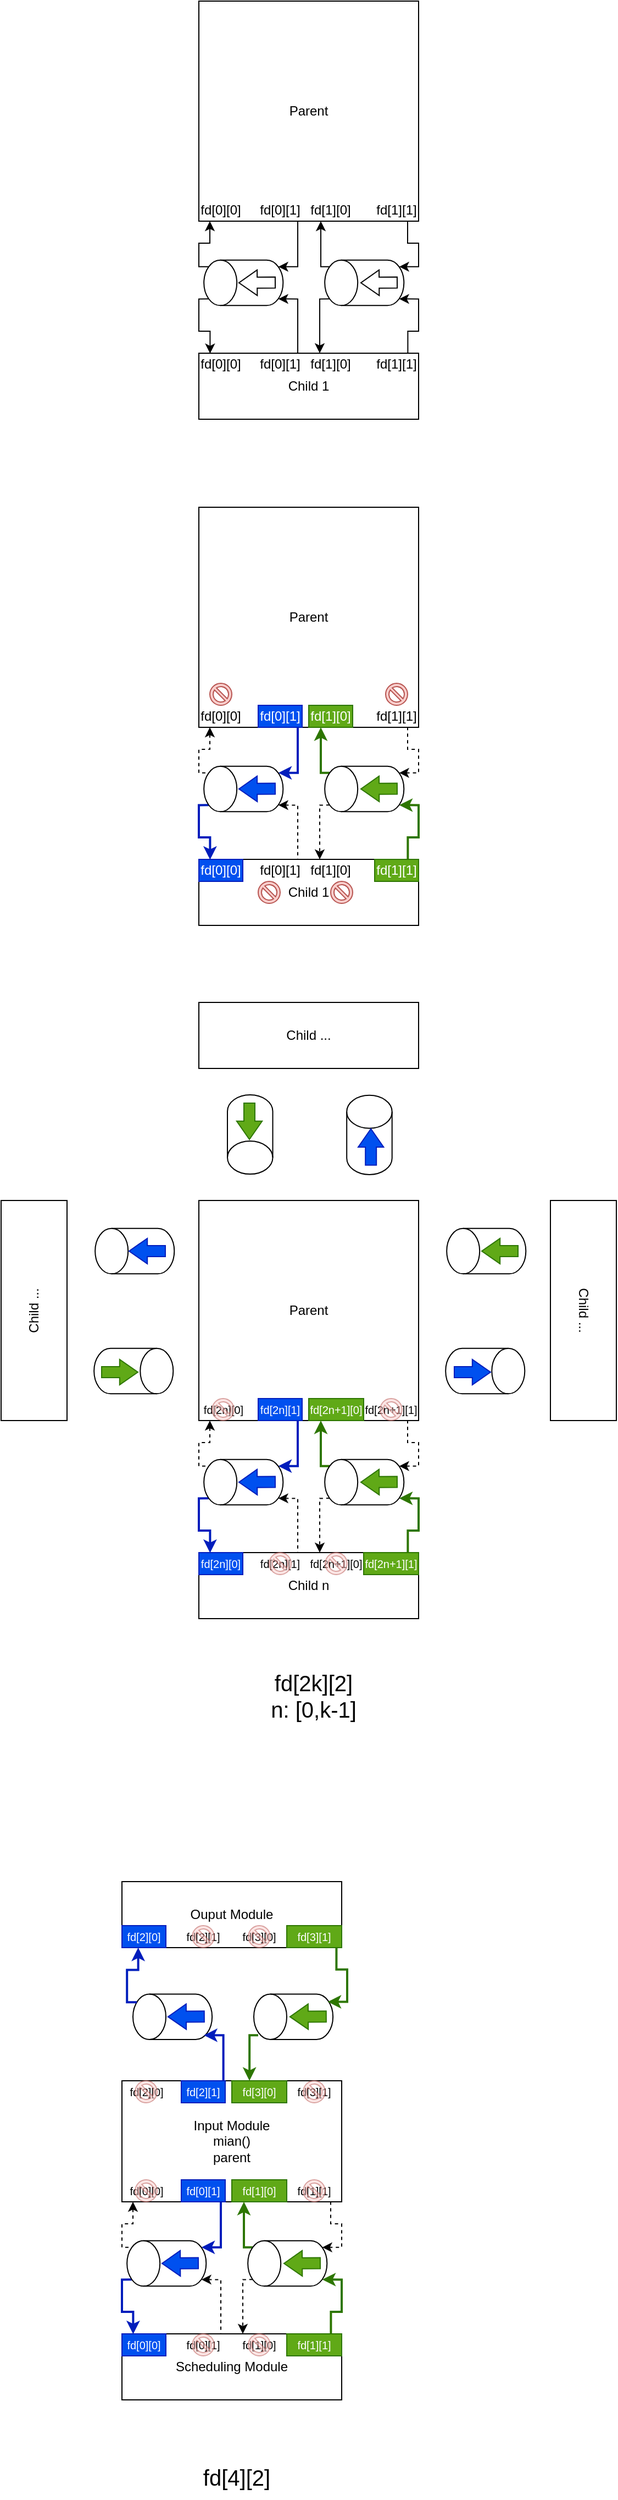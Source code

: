 <mxfile>
    <diagram id="_PDcA7vDa4OgmIwlEcHP" name="Page-1">
        <mxGraphModel dx="245" dy="1752" grid="1" gridSize="10" guides="1" tooltips="1" connect="1" arrows="1" fold="1" page="1" pageScale="1" pageWidth="827" pageHeight="1169" math="0" shadow="0">
            <root>
                <mxCell id="0"/>
                <mxCell id="1" parent="0"/>
                <mxCell id="5" style="edgeStyle=orthogonalEdgeStyle;html=1;entryX=0.855;entryY=0;entryDx=0;entryDy=4.35;entryPerimeter=0;rounded=0;startArrow=classic;startFill=1;endArrow=none;endFill=0;dashed=1;" parent="1" source="2" target="4" edge="1">
                    <mxGeometry relative="1" as="geometry">
                        <Array as="points">
                            <mxPoint x="370" y="590"/>
                            <mxPoint x="360" y="590"/>
                            <mxPoint x="360" y="611"/>
                        </Array>
                    </mxGeometry>
                </mxCell>
                <mxCell id="11" style="edgeStyle=orthogonalEdgeStyle;rounded=0;html=1;exitX=0.95;exitY=0.998;exitDx=0;exitDy=0;entryX=0.855;entryY=1;entryDx=0;entryDy=-4.35;entryPerimeter=0;startArrow=none;startFill=0;endArrow=classic;endFill=1;exitPerimeter=0;dashed=1;" parent="1" source="2" target="9" edge="1">
                    <mxGeometry relative="1" as="geometry">
                        <Array as="points">
                            <mxPoint x="550" y="590"/>
                            <mxPoint x="560" y="590"/>
                            <mxPoint x="560" y="611"/>
                        </Array>
                    </mxGeometry>
                </mxCell>
                <mxCell id="2" value="Parent" style="whiteSpace=wrap;html=1;aspect=fixed;" parent="1" vertex="1">
                    <mxGeometry x="360" y="370" width="200" height="200" as="geometry"/>
                </mxCell>
                <mxCell id="13" style="edgeStyle=orthogonalEdgeStyle;rounded=0;html=1;exitX=0.951;exitY=-0.002;exitDx=0;exitDy=0;entryX=0.145;entryY=1;entryDx=0;entryDy=-4.35;entryPerimeter=0;startArrow=none;startFill=0;endArrow=classic;endFill=1;exitPerimeter=0;fillColor=#60a917;strokeColor=#2D7600;strokeWidth=2;" parent="1" source="3" target="9" edge="1">
                    <mxGeometry relative="1" as="geometry">
                        <Array as="points">
                            <mxPoint x="550" y="670"/>
                            <mxPoint x="560" y="670"/>
                            <mxPoint x="560" y="641"/>
                        </Array>
                    </mxGeometry>
                </mxCell>
                <mxCell id="3" value="Child 1" style="rounded=0;whiteSpace=wrap;html=1;" parent="1" vertex="1">
                    <mxGeometry x="360" y="690" width="200" height="60" as="geometry"/>
                </mxCell>
                <mxCell id="6" style="edgeStyle=orthogonalEdgeStyle;rounded=0;html=1;exitX=0.855;exitY=1;exitDx=0;exitDy=-4.35;exitPerimeter=0;startArrow=classic;startFill=1;endArrow=none;endFill=0;fillColor=#0050ef;strokeColor=#001DBC;strokeWidth=2;" parent="1" source="4" target="2" edge="1">
                    <mxGeometry relative="1" as="geometry">
                        <mxPoint x="450" y="571" as="targetPoint"/>
                        <Array as="points">
                            <mxPoint x="450" y="611"/>
                        </Array>
                    </mxGeometry>
                </mxCell>
                <mxCell id="7" style="edgeStyle=orthogonalEdgeStyle;rounded=0;html=1;exitX=0.145;exitY=0;exitDx=0;exitDy=4.35;exitPerimeter=0;entryX=0.051;entryY=0.005;entryDx=0;entryDy=0;entryPerimeter=0;startArrow=none;startFill=0;endArrow=classic;endFill=1;fillColor=#0050ef;strokeColor=#001DBC;strokeWidth=2;" parent="1" source="4" target="3" edge="1">
                    <mxGeometry relative="1" as="geometry">
                        <Array as="points">
                            <mxPoint x="360" y="641"/>
                            <mxPoint x="360" y="670"/>
                            <mxPoint x="370" y="670"/>
                        </Array>
                    </mxGeometry>
                </mxCell>
                <mxCell id="8" style="edgeStyle=orthogonalEdgeStyle;rounded=0;html=1;exitX=0.145;exitY=1;exitDx=0;exitDy=-4.35;exitPerimeter=0;startArrow=classic;startFill=1;endArrow=none;endFill=0;dashed=1;" parent="1" source="4" target="3" edge="1">
                    <mxGeometry relative="1" as="geometry">
                        <mxPoint x="450" y="691" as="targetPoint"/>
                        <Array as="points">
                            <mxPoint x="450" y="641"/>
                        </Array>
                    </mxGeometry>
                </mxCell>
                <mxCell id="10" style="edgeStyle=orthogonalEdgeStyle;rounded=0;html=1;exitX=0.855;exitY=0;exitDx=0;exitDy=4.35;exitPerimeter=0;startArrow=none;startFill=0;endArrow=classic;endFill=1;fillColor=#60a917;strokeColor=#2D7600;strokeWidth=2;" parent="1" source="9" target="2" edge="1">
                    <mxGeometry relative="1" as="geometry">
                        <Array as="points">
                            <mxPoint x="471" y="611"/>
                        </Array>
                    </mxGeometry>
                </mxCell>
                <mxCell id="12" style="edgeStyle=orthogonalEdgeStyle;rounded=0;html=1;exitX=0.145;exitY=0;exitDx=0;exitDy=4.35;exitPerimeter=0;entryX=0.55;entryY=0;entryDx=0;entryDy=0;entryPerimeter=0;startArrow=none;startFill=0;endArrow=classic;endFill=1;dashed=1;" parent="1" source="9" target="3" edge="1">
                    <mxGeometry relative="1" as="geometry">
                        <Array as="points">
                            <mxPoint x="470" y="641"/>
                        </Array>
                    </mxGeometry>
                </mxCell>
                <mxCell id="17" value="" style="group" parent="1" vertex="1" connectable="0">
                    <mxGeometry x="474.595" y="605.405" width="72.06" height="41.25" as="geometry"/>
                </mxCell>
                <mxCell id="9" value="" style="shape=cylinder3;whiteSpace=wrap;html=1;boundedLbl=1;backgroundOutline=1;size=15;rotation=-90;" parent="17" vertex="1">
                    <mxGeometry x="15.405" y="-15.405" width="41.25" height="72.06" as="geometry"/>
                </mxCell>
                <mxCell id="16" value="" style="shape=flexArrow;endArrow=classic;html=1;rounded=0;endWidth=12.174;endSize=5.2;fillColor=#60a917;strokeColor=#2D7600;" parent="17" edge="1">
                    <mxGeometry width="50" height="50" relative="1" as="geometry">
                        <mxPoint x="66.405" y="20.405" as="sourcePoint"/>
                        <mxPoint x="32.405" y="20.595" as="targetPoint"/>
                    </mxGeometry>
                </mxCell>
                <mxCell id="18" value="" style="group" parent="1" vertex="1" connectable="0">
                    <mxGeometry x="364.595" y="605.405" width="72.06" height="41.25" as="geometry"/>
                </mxCell>
                <mxCell id="4" value="" style="shape=cylinder3;whiteSpace=wrap;html=1;boundedLbl=1;backgroundOutline=1;size=15;rotation=-90;" parent="18" vertex="1">
                    <mxGeometry x="15.405" y="-15.405" width="41.25" height="72.06" as="geometry"/>
                </mxCell>
                <mxCell id="14" value="" style="shape=flexArrow;endArrow=classic;html=1;rounded=0;endWidth=12.174;endSize=5.2;fillColor=#0050ef;strokeColor=#001DBC;" parent="18" edge="1">
                    <mxGeometry width="50" height="50" relative="1" as="geometry">
                        <mxPoint x="65.405" y="20.405" as="sourcePoint"/>
                        <mxPoint x="31.405" y="20.595" as="targetPoint"/>
                    </mxGeometry>
                </mxCell>
                <mxCell id="19" style="edgeStyle=orthogonalEdgeStyle;html=1;entryX=0.855;entryY=0;entryDx=0;entryDy=4.35;entryPerimeter=0;rounded=0;startArrow=classic;startFill=1;endArrow=none;endFill=0;strokeWidth=1;" parent="1" source="21" target="33" edge="1">
                    <mxGeometry relative="1" as="geometry">
                        <Array as="points">
                            <mxPoint x="370" y="130"/>
                            <mxPoint x="360" y="130"/>
                            <mxPoint x="360" y="151"/>
                        </Array>
                    </mxGeometry>
                </mxCell>
                <mxCell id="20" style="edgeStyle=orthogonalEdgeStyle;rounded=0;html=1;exitX=0.95;exitY=0.998;exitDx=0;exitDy=0;entryX=0.855;entryY=1;entryDx=0;entryDy=-4.35;entryPerimeter=0;startArrow=none;startFill=0;endArrow=classic;endFill=1;exitPerimeter=0;strokeWidth=1;" parent="1" source="21" target="30" edge="1">
                    <mxGeometry relative="1" as="geometry">
                        <Array as="points">
                            <mxPoint x="550" y="130"/>
                            <mxPoint x="560" y="130"/>
                            <mxPoint x="560" y="151"/>
                        </Array>
                    </mxGeometry>
                </mxCell>
                <mxCell id="21" value="Parent" style="whiteSpace=wrap;html=1;aspect=fixed;" parent="1" vertex="1">
                    <mxGeometry x="360" y="-90" width="200" height="200" as="geometry"/>
                </mxCell>
                <mxCell id="22" style="edgeStyle=orthogonalEdgeStyle;rounded=0;html=1;exitX=0.951;exitY=-0.002;exitDx=0;exitDy=0;entryX=0.145;entryY=1;entryDx=0;entryDy=-4.35;entryPerimeter=0;startArrow=none;startFill=0;endArrow=classic;endFill=1;exitPerimeter=0;strokeWidth=1;" parent="1" source="23" target="30" edge="1">
                    <mxGeometry relative="1" as="geometry">
                        <Array as="points">
                            <mxPoint x="550" y="210"/>
                            <mxPoint x="560" y="210"/>
                            <mxPoint x="560" y="181"/>
                        </Array>
                    </mxGeometry>
                </mxCell>
                <mxCell id="23" value="Child 1" style="rounded=0;whiteSpace=wrap;html=1;" parent="1" vertex="1">
                    <mxGeometry x="360" y="230" width="200" height="60" as="geometry"/>
                </mxCell>
                <mxCell id="24" style="edgeStyle=orthogonalEdgeStyle;rounded=0;html=1;exitX=0.855;exitY=1;exitDx=0;exitDy=-4.35;exitPerimeter=0;startArrow=classic;startFill=1;endArrow=none;endFill=0;strokeWidth=1;" parent="1" source="33" target="21" edge="1">
                    <mxGeometry relative="1" as="geometry">
                        <mxPoint x="450" y="111" as="targetPoint"/>
                        <Array as="points">
                            <mxPoint x="450" y="151"/>
                        </Array>
                    </mxGeometry>
                </mxCell>
                <mxCell id="25" style="edgeStyle=orthogonalEdgeStyle;rounded=0;html=1;exitX=0.145;exitY=0;exitDx=0;exitDy=4.35;exitPerimeter=0;entryX=0.051;entryY=0.005;entryDx=0;entryDy=0;entryPerimeter=0;startArrow=none;startFill=0;endArrow=classic;endFill=1;strokeWidth=1;" parent="1" source="33" target="23" edge="1">
                    <mxGeometry relative="1" as="geometry">
                        <Array as="points">
                            <mxPoint x="360" y="181"/>
                            <mxPoint x="360" y="210"/>
                            <mxPoint x="370" y="210"/>
                        </Array>
                    </mxGeometry>
                </mxCell>
                <mxCell id="26" style="edgeStyle=orthogonalEdgeStyle;rounded=0;html=1;exitX=0.145;exitY=1;exitDx=0;exitDy=-4.35;exitPerimeter=0;startArrow=classic;startFill=1;endArrow=none;endFill=0;strokeWidth=1;" parent="1" source="33" target="23" edge="1">
                    <mxGeometry relative="1" as="geometry">
                        <mxPoint x="450" y="231" as="targetPoint"/>
                        <Array as="points">
                            <mxPoint x="450" y="181"/>
                        </Array>
                    </mxGeometry>
                </mxCell>
                <mxCell id="27" style="edgeStyle=orthogonalEdgeStyle;rounded=0;html=1;exitX=0.855;exitY=0;exitDx=0;exitDy=4.35;exitPerimeter=0;startArrow=none;startFill=0;endArrow=classic;endFill=1;strokeWidth=1;" parent="1" source="30" target="21" edge="1">
                    <mxGeometry relative="1" as="geometry">
                        <Array as="points">
                            <mxPoint x="471" y="151"/>
                        </Array>
                    </mxGeometry>
                </mxCell>
                <mxCell id="28" style="edgeStyle=orthogonalEdgeStyle;rounded=0;html=1;exitX=0.145;exitY=0;exitDx=0;exitDy=4.35;exitPerimeter=0;entryX=0.55;entryY=0;entryDx=0;entryDy=0;entryPerimeter=0;startArrow=none;startFill=0;endArrow=classic;endFill=1;strokeWidth=1;" parent="1" source="30" target="23" edge="1">
                    <mxGeometry relative="1" as="geometry">
                        <Array as="points">
                            <mxPoint x="470" y="181"/>
                        </Array>
                    </mxGeometry>
                </mxCell>
                <mxCell id="29" value="" style="group" parent="1" vertex="1" connectable="0">
                    <mxGeometry x="474.595" y="145.405" width="72.06" height="41.25" as="geometry"/>
                </mxCell>
                <mxCell id="30" value="" style="shape=cylinder3;whiteSpace=wrap;html=1;boundedLbl=1;backgroundOutline=1;size=15;rotation=-90;" parent="29" vertex="1">
                    <mxGeometry x="15.405" y="-15.405" width="41.25" height="72.06" as="geometry"/>
                </mxCell>
                <mxCell id="31" value="" style="shape=flexArrow;endArrow=classic;html=1;rounded=0;endWidth=12.174;endSize=5.2;" parent="29" edge="1">
                    <mxGeometry width="50" height="50" relative="1" as="geometry">
                        <mxPoint x="66.405" y="20.405" as="sourcePoint"/>
                        <mxPoint x="32.405" y="20.595" as="targetPoint"/>
                    </mxGeometry>
                </mxCell>
                <mxCell id="32" value="" style="group" parent="1" vertex="1" connectable="0">
                    <mxGeometry x="364.595" y="145.405" width="72.06" height="41.25" as="geometry"/>
                </mxCell>
                <mxCell id="33" value="" style="shape=cylinder3;whiteSpace=wrap;html=1;boundedLbl=1;backgroundOutline=1;size=15;rotation=-90;" parent="32" vertex="1">
                    <mxGeometry x="15.405" y="-15.405" width="41.25" height="72.06" as="geometry"/>
                </mxCell>
                <mxCell id="34" value="" style="shape=flexArrow;endArrow=classic;html=1;rounded=0;endWidth=12.174;endSize=5.2;" parent="32" edge="1">
                    <mxGeometry width="50" height="50" relative="1" as="geometry">
                        <mxPoint x="65.405" y="20.405" as="sourcePoint"/>
                        <mxPoint x="31.405" y="20.595" as="targetPoint"/>
                    </mxGeometry>
                </mxCell>
                <mxCell id="36" value="fd[0][0]" style="text;html=1;strokeColor=none;fillColor=none;align=center;verticalAlign=middle;whiteSpace=wrap;rounded=0;" parent="1" vertex="1">
                    <mxGeometry x="360" y="550" width="40" height="20" as="geometry"/>
                </mxCell>
                <mxCell id="37" value="fd[0][1]" style="text;html=1;strokeColor=#001DBC;fillColor=#0050ef;align=center;verticalAlign=middle;whiteSpace=wrap;rounded=0;fontColor=#ffffff;" parent="1" vertex="1">
                    <mxGeometry x="414" y="550" width="40" height="20" as="geometry"/>
                </mxCell>
                <mxCell id="38" value="fd[0][0]" style="text;html=1;strokeColor=#001DBC;fillColor=#0050ef;align=center;verticalAlign=middle;whiteSpace=wrap;rounded=0;fontColor=#ffffff;" parent="1" vertex="1">
                    <mxGeometry x="360" y="690" width="40" height="20" as="geometry"/>
                </mxCell>
                <mxCell id="39" value="fd[0][1]" style="text;html=1;strokeColor=none;fillColor=none;align=center;verticalAlign=middle;whiteSpace=wrap;rounded=0;" parent="1" vertex="1">
                    <mxGeometry x="414" y="690" width="40" height="20" as="geometry"/>
                </mxCell>
                <mxCell id="42" value="fd[1][0]" style="text;html=1;strokeColor=#2D7600;fillColor=#60a917;align=center;verticalAlign=middle;whiteSpace=wrap;rounded=0;fontColor=#ffffff;" parent="1" vertex="1">
                    <mxGeometry x="460" y="550" width="40" height="20" as="geometry"/>
                </mxCell>
                <mxCell id="43" value="fd[1][1]" style="text;html=1;strokeColor=none;fillColor=none;align=center;verticalAlign=middle;whiteSpace=wrap;rounded=0;" parent="1" vertex="1">
                    <mxGeometry x="520" y="550" width="40" height="20" as="geometry"/>
                </mxCell>
                <mxCell id="44" value="fd[1][0]" style="text;html=1;strokeColor=none;fillColor=none;align=center;verticalAlign=middle;whiteSpace=wrap;rounded=0;" parent="1" vertex="1">
                    <mxGeometry x="460" y="690" width="40" height="20" as="geometry"/>
                </mxCell>
                <mxCell id="45" value="fd[1][1]" style="text;html=1;strokeColor=#2D7600;fillColor=#60a917;align=center;verticalAlign=middle;whiteSpace=wrap;rounded=0;fontColor=#ffffff;" parent="1" vertex="1">
                    <mxGeometry x="520" y="690" width="40" height="20" as="geometry"/>
                </mxCell>
                <mxCell id="46" value="" style="verticalLabelPosition=bottom;verticalAlign=top;html=1;shape=mxgraph.basic.no_symbol;fillColor=#f8cecc;strokeColor=#b85450;" parent="1" vertex="1">
                    <mxGeometry x="370" y="530" width="20" height="20" as="geometry"/>
                </mxCell>
                <mxCell id="47" value="" style="verticalLabelPosition=bottom;verticalAlign=top;html=1;shape=mxgraph.basic.no_symbol;fillColor=#f8cecc;strokeColor=#b85450;" parent="1" vertex="1">
                    <mxGeometry x="414" y="710" width="20" height="20" as="geometry"/>
                </mxCell>
                <mxCell id="49" value="" style="verticalLabelPosition=bottom;verticalAlign=top;html=1;shape=mxgraph.basic.no_symbol;fillColor=#f8cecc;strokeColor=#b85450;" parent="1" vertex="1">
                    <mxGeometry x="480" y="710" width="20" height="20" as="geometry"/>
                </mxCell>
                <mxCell id="50" value="" style="verticalLabelPosition=bottom;verticalAlign=top;html=1;shape=mxgraph.basic.no_symbol;fillColor=#f8cecc;strokeColor=#b85450;" parent="1" vertex="1">
                    <mxGeometry x="530" y="530" width="20" height="20" as="geometry"/>
                </mxCell>
                <mxCell id="52" value="fd[0][0]" style="text;html=1;align=center;verticalAlign=middle;whiteSpace=wrap;rounded=0;" parent="1" vertex="1">
                    <mxGeometry x="360" y="90" width="40" height="20" as="geometry"/>
                </mxCell>
                <mxCell id="53" value="fd[0][1]" style="text;html=1;align=center;verticalAlign=middle;whiteSpace=wrap;rounded=0;" parent="1" vertex="1">
                    <mxGeometry x="414" y="90" width="40" height="20" as="geometry"/>
                </mxCell>
                <mxCell id="54" value="fd[1][0]" style="text;html=1;align=center;verticalAlign=middle;whiteSpace=wrap;rounded=0;" parent="1" vertex="1">
                    <mxGeometry x="460" y="90" width="40" height="20" as="geometry"/>
                </mxCell>
                <mxCell id="55" value="fd[1][1]" style="text;html=1;align=center;verticalAlign=middle;whiteSpace=wrap;rounded=0;" parent="1" vertex="1">
                    <mxGeometry x="520" y="90" width="40" height="20" as="geometry"/>
                </mxCell>
                <mxCell id="56" value="fd[0][0]" style="text;html=1;align=center;verticalAlign=middle;whiteSpace=wrap;rounded=0;" parent="1" vertex="1">
                    <mxGeometry x="360" y="230" width="40" height="20" as="geometry"/>
                </mxCell>
                <mxCell id="57" value="fd[0][1]" style="text;html=1;align=center;verticalAlign=middle;whiteSpace=wrap;rounded=0;" parent="1" vertex="1">
                    <mxGeometry x="414" y="230" width="40" height="20" as="geometry"/>
                </mxCell>
                <mxCell id="58" value="fd[1][0]" style="text;html=1;align=center;verticalAlign=middle;whiteSpace=wrap;rounded=0;" parent="1" vertex="1">
                    <mxGeometry x="460" y="230" width="40" height="20" as="geometry"/>
                </mxCell>
                <mxCell id="59" value="fd[1][1]" style="text;html=1;align=center;verticalAlign=middle;whiteSpace=wrap;rounded=0;" parent="1" vertex="1">
                    <mxGeometry x="520" y="230" width="40" height="20" as="geometry"/>
                </mxCell>
                <mxCell id="63" style="edgeStyle=orthogonalEdgeStyle;html=1;entryX=0.855;entryY=0;entryDx=0;entryDy=4.35;entryPerimeter=0;rounded=0;startArrow=classic;startFill=1;endArrow=none;endFill=0;dashed=1;" parent="1" source="65" target="77" edge="1">
                    <mxGeometry relative="1" as="geometry">
                        <Array as="points">
                            <mxPoint x="370" y="1220"/>
                            <mxPoint x="360" y="1220"/>
                            <mxPoint x="360" y="1241"/>
                        </Array>
                    </mxGeometry>
                </mxCell>
                <mxCell id="64" style="edgeStyle=orthogonalEdgeStyle;rounded=0;html=1;exitX=0.95;exitY=0.998;exitDx=0;exitDy=0;entryX=0.855;entryY=1;entryDx=0;entryDy=-4.35;entryPerimeter=0;startArrow=none;startFill=0;endArrow=classic;endFill=1;exitPerimeter=0;dashed=1;" parent="1" source="65" target="74" edge="1">
                    <mxGeometry relative="1" as="geometry">
                        <Array as="points">
                            <mxPoint x="550" y="1220"/>
                            <mxPoint x="560" y="1220"/>
                            <mxPoint x="560" y="1241"/>
                        </Array>
                    </mxGeometry>
                </mxCell>
                <mxCell id="65" value="Parent" style="whiteSpace=wrap;html=1;aspect=fixed;" parent="1" vertex="1">
                    <mxGeometry x="360" y="1000" width="200" height="200" as="geometry"/>
                </mxCell>
                <mxCell id="66" style="edgeStyle=orthogonalEdgeStyle;rounded=0;html=1;exitX=0.951;exitY=-0.002;exitDx=0;exitDy=0;entryX=0.145;entryY=1;entryDx=0;entryDy=-4.35;entryPerimeter=0;startArrow=none;startFill=0;endArrow=classic;endFill=1;exitPerimeter=0;fillColor=#60a917;strokeColor=#2D7600;strokeWidth=2;" parent="1" source="67" target="74" edge="1">
                    <mxGeometry relative="1" as="geometry">
                        <Array as="points">
                            <mxPoint x="550" y="1300"/>
                            <mxPoint x="560" y="1300"/>
                            <mxPoint x="560" y="1271"/>
                        </Array>
                    </mxGeometry>
                </mxCell>
                <mxCell id="67" value="Child n" style="rounded=0;whiteSpace=wrap;html=1;" parent="1" vertex="1">
                    <mxGeometry x="360" y="1320" width="200" height="60" as="geometry"/>
                </mxCell>
                <mxCell id="68" style="edgeStyle=orthogonalEdgeStyle;rounded=0;html=1;exitX=0.855;exitY=1;exitDx=0;exitDy=-4.35;exitPerimeter=0;startArrow=classic;startFill=1;endArrow=none;endFill=0;fillColor=#0050ef;strokeColor=#001DBC;strokeWidth=2;" parent="1" source="77" target="65" edge="1">
                    <mxGeometry relative="1" as="geometry">
                        <mxPoint x="450" y="1201" as="targetPoint"/>
                        <Array as="points">
                            <mxPoint x="450" y="1241"/>
                        </Array>
                    </mxGeometry>
                </mxCell>
                <mxCell id="69" style="edgeStyle=orthogonalEdgeStyle;rounded=0;html=1;exitX=0.145;exitY=0;exitDx=0;exitDy=4.35;exitPerimeter=0;entryX=0.051;entryY=0.005;entryDx=0;entryDy=0;entryPerimeter=0;startArrow=none;startFill=0;endArrow=classic;endFill=1;fillColor=#0050ef;strokeColor=#001DBC;strokeWidth=2;" parent="1" source="77" target="67" edge="1">
                    <mxGeometry relative="1" as="geometry">
                        <Array as="points">
                            <mxPoint x="360" y="1271"/>
                            <mxPoint x="360" y="1300"/>
                            <mxPoint x="370" y="1300"/>
                        </Array>
                    </mxGeometry>
                </mxCell>
                <mxCell id="70" style="edgeStyle=orthogonalEdgeStyle;rounded=0;html=1;exitX=0.145;exitY=1;exitDx=0;exitDy=-4.35;exitPerimeter=0;startArrow=classic;startFill=1;endArrow=none;endFill=0;dashed=1;" parent="1" source="77" target="67" edge="1">
                    <mxGeometry relative="1" as="geometry">
                        <mxPoint x="450" y="1321" as="targetPoint"/>
                        <Array as="points">
                            <mxPoint x="450" y="1271"/>
                        </Array>
                    </mxGeometry>
                </mxCell>
                <mxCell id="71" style="edgeStyle=orthogonalEdgeStyle;rounded=0;html=1;exitX=0.855;exitY=0;exitDx=0;exitDy=4.35;exitPerimeter=0;startArrow=none;startFill=0;endArrow=classic;endFill=1;fillColor=#60a917;strokeColor=#2D7600;strokeWidth=2;" parent="1" source="74" target="65" edge="1">
                    <mxGeometry relative="1" as="geometry">
                        <Array as="points">
                            <mxPoint x="471" y="1241"/>
                        </Array>
                    </mxGeometry>
                </mxCell>
                <mxCell id="72" style="edgeStyle=orthogonalEdgeStyle;rounded=0;html=1;exitX=0.145;exitY=0;exitDx=0;exitDy=4.35;exitPerimeter=0;entryX=0.55;entryY=0;entryDx=0;entryDy=0;entryPerimeter=0;startArrow=none;startFill=0;endArrow=classic;endFill=1;dashed=1;" parent="1" source="74" target="67" edge="1">
                    <mxGeometry relative="1" as="geometry">
                        <Array as="points">
                            <mxPoint x="470" y="1271"/>
                        </Array>
                    </mxGeometry>
                </mxCell>
                <mxCell id="73" value="" style="group" parent="1" vertex="1" connectable="0">
                    <mxGeometry x="474.595" y="1235.405" width="72.06" height="41.25" as="geometry"/>
                </mxCell>
                <mxCell id="74" value="" style="shape=cylinder3;whiteSpace=wrap;html=1;boundedLbl=1;backgroundOutline=1;size=15;rotation=-90;" parent="73" vertex="1">
                    <mxGeometry x="15.405" y="-15.405" width="41.25" height="72.06" as="geometry"/>
                </mxCell>
                <mxCell id="75" value="" style="shape=flexArrow;endArrow=classic;html=1;rounded=0;endWidth=12.174;endSize=5.2;fillColor=#60a917;strokeColor=#2D7600;" parent="73" edge="1">
                    <mxGeometry width="50" height="50" relative="1" as="geometry">
                        <mxPoint x="66.405" y="20.405" as="sourcePoint"/>
                        <mxPoint x="32.405" y="20.595" as="targetPoint"/>
                    </mxGeometry>
                </mxCell>
                <mxCell id="76" value="" style="group" parent="1" vertex="1" connectable="0">
                    <mxGeometry x="364.595" y="1235.405" width="72.06" height="41.25" as="geometry"/>
                </mxCell>
                <mxCell id="77" value="" style="shape=cylinder3;whiteSpace=wrap;html=1;boundedLbl=1;backgroundOutline=1;size=15;rotation=-90;" parent="76" vertex="1">
                    <mxGeometry x="15.405" y="-15.405" width="41.25" height="72.06" as="geometry"/>
                </mxCell>
                <mxCell id="78" value="" style="shape=flexArrow;endArrow=classic;html=1;rounded=0;endWidth=12.174;endSize=5.2;fillColor=#0050ef;strokeColor=#001DBC;" parent="76" edge="1">
                    <mxGeometry width="50" height="50" relative="1" as="geometry">
                        <mxPoint x="65.405" y="20.405" as="sourcePoint"/>
                        <mxPoint x="31.405" y="20.595" as="targetPoint"/>
                    </mxGeometry>
                </mxCell>
                <mxCell id="79" value="&lt;font style=&quot;font-size: 10px;&quot;&gt;fd[2n][0]&lt;/font&gt;" style="text;html=1;strokeColor=none;fillColor=none;align=center;verticalAlign=middle;whiteSpace=wrap;rounded=0;" parent="1" vertex="1">
                    <mxGeometry x="360" y="1180" width="45" height="20" as="geometry"/>
                </mxCell>
                <mxCell id="80" value="&lt;font style=&quot;font-size: 10px;&quot;&gt;fd[2n][1]&lt;/font&gt;" style="text;html=1;strokeColor=#001DBC;fillColor=#0050ef;align=center;verticalAlign=middle;whiteSpace=wrap;rounded=0;fontColor=#ffffff;" parent="1" vertex="1">
                    <mxGeometry x="414" y="1180" width="40" height="20" as="geometry"/>
                </mxCell>
                <mxCell id="81" value="&lt;font style=&quot;font-size: 10px;&quot;&gt;fd[2n][0]&lt;/font&gt;" style="text;html=1;strokeColor=#001DBC;fillColor=#0050ef;align=center;verticalAlign=middle;whiteSpace=wrap;rounded=0;fontColor=#ffffff;" parent="1" vertex="1">
                    <mxGeometry x="360" y="1320" width="40" height="20" as="geometry"/>
                </mxCell>
                <mxCell id="82" value="&lt;font style=&quot;font-size: 10px;&quot;&gt;fd[2n][1]&lt;/font&gt;" style="text;html=1;strokeColor=none;fillColor=none;align=center;verticalAlign=middle;whiteSpace=wrap;rounded=0;" parent="1" vertex="1">
                    <mxGeometry x="414" y="1320" width="40" height="20" as="geometry"/>
                </mxCell>
                <mxCell id="83" value="&lt;font style=&quot;font-size: 10px;&quot;&gt;fd[2n+1][0]&lt;/font&gt;" style="text;html=1;strokeColor=#2D7600;fillColor=#60a917;align=center;verticalAlign=middle;whiteSpace=wrap;rounded=0;fontColor=#ffffff;" parent="1" vertex="1">
                    <mxGeometry x="460" y="1180" width="50" height="20" as="geometry"/>
                </mxCell>
                <mxCell id="84" value="&lt;font style=&quot;font-size: 10px;&quot;&gt;fd[2n+1][1]&lt;/font&gt;" style="text;html=1;strokeColor=none;fillColor=none;align=center;verticalAlign=middle;whiteSpace=wrap;rounded=0;" parent="1" vertex="1">
                    <mxGeometry x="510" y="1180" width="50" height="20" as="geometry"/>
                </mxCell>
                <mxCell id="85" value="&lt;font style=&quot;font-size: 10px;&quot;&gt;fd[2n+1][0]&lt;/font&gt;" style="text;html=1;strokeColor=none;fillColor=none;align=center;verticalAlign=middle;whiteSpace=wrap;rounded=0;" parent="1" vertex="1">
                    <mxGeometry x="460" y="1320" width="50" height="20" as="geometry"/>
                </mxCell>
                <mxCell id="86" value="&lt;font style=&quot;font-size: 10px;&quot;&gt;fd[2n+1][1]&lt;/font&gt;" style="text;html=1;strokeColor=#2D7600;fillColor=#60a917;align=center;verticalAlign=middle;whiteSpace=wrap;rounded=0;fontColor=#ffffff;" parent="1" vertex="1">
                    <mxGeometry x="510" y="1320" width="50" height="20" as="geometry"/>
                </mxCell>
                <mxCell id="87" value="" style="verticalLabelPosition=bottom;verticalAlign=top;html=1;shape=mxgraph.basic.no_symbol;fillColor=#f8cecc;strokeColor=#b85450;opacity=50;" parent="1" vertex="1">
                    <mxGeometry x="372.05" y="1180" width="20" height="20" as="geometry"/>
                </mxCell>
                <mxCell id="88" value="" style="verticalLabelPosition=bottom;verticalAlign=top;html=1;shape=mxgraph.basic.no_symbol;fillColor=#f8cecc;strokeColor=#b85450;opacity=50;" parent="1" vertex="1">
                    <mxGeometry x="424" y="1320" width="20" height="20" as="geometry"/>
                </mxCell>
                <mxCell id="89" value="" style="verticalLabelPosition=bottom;verticalAlign=top;html=1;shape=mxgraph.basic.no_symbol;fillColor=#f8cecc;strokeColor=#b85450;opacity=50;" parent="1" vertex="1">
                    <mxGeometry x="475" y="1320" width="20" height="20" as="geometry"/>
                </mxCell>
                <mxCell id="90" value="" style="verticalLabelPosition=bottom;verticalAlign=top;html=1;shape=mxgraph.basic.no_symbol;fillColor=#f8cecc;strokeColor=#b85450;opacity=50;" parent="1" vertex="1">
                    <mxGeometry x="525" y="1180" width="20" height="20" as="geometry"/>
                </mxCell>
                <mxCell id="91" value="Child ..." style="rounded=0;whiteSpace=wrap;html=1;rotation=-90;" parent="1" vertex="1">
                    <mxGeometry x="110" y="1070" width="200" height="60" as="geometry"/>
                </mxCell>
                <mxCell id="92" value="Child ..." style="rounded=0;whiteSpace=wrap;html=1;rotation=0;" parent="1" vertex="1">
                    <mxGeometry x="360" y="820" width="200" height="60" as="geometry"/>
                </mxCell>
                <mxCell id="93" value="Child ..." style="rounded=0;whiteSpace=wrap;html=1;rotation=90;" parent="1" vertex="1">
                    <mxGeometry x="610" y="1070" width="200" height="60" as="geometry"/>
                </mxCell>
                <mxCell id="107" value="" style="group;rotation=90;" parent="1" vertex="1" connectable="0">
                    <mxGeometry x="209.995" y="1079.995" width="182.06" height="41.25" as="geometry"/>
                </mxCell>
                <mxCell id="101" value="" style="group;rotation=-180;" parent="107" vertex="1" connectable="0">
                    <mxGeometry x="55" y="55" width="72.06" height="41.25" as="geometry"/>
                </mxCell>
                <mxCell id="102" value="" style="shape=cylinder3;whiteSpace=wrap;html=1;boundedLbl=1;backgroundOutline=1;size=15;rotation=-270;" parent="101" vertex="1">
                    <mxGeometry x="15" y="-16" width="41.25" height="72.06" as="geometry"/>
                </mxCell>
                <mxCell id="103" value="" style="shape=flexArrow;endArrow=classic;html=1;rounded=0;endWidth=12.174;endSize=5.2;fillColor=#60a917;strokeColor=#2D7600;" parent="101" edge="1">
                    <mxGeometry width="50" height="50" relative="1" as="geometry">
                        <mxPoint x="6" y="21" as="sourcePoint"/>
                        <mxPoint x="40" y="21" as="targetPoint"/>
                    </mxGeometry>
                </mxCell>
                <mxCell id="104" value="" style="group;rotation=0;" parent="107" vertex="1" connectable="0">
                    <mxGeometry x="55" y="-55" width="72.06" height="41.25" as="geometry"/>
                </mxCell>
                <mxCell id="105" value="" style="shape=cylinder3;whiteSpace=wrap;html=1;boundedLbl=1;backgroundOutline=1;size=15;rotation=-90;" parent="104" vertex="1">
                    <mxGeometry x="16" y="-15" width="41.25" height="72.06" as="geometry"/>
                </mxCell>
                <mxCell id="106" value="" style="shape=flexArrow;endArrow=classic;html=1;rounded=0;endWidth=12.174;endSize=5.2;fillColor=#0050ef;strokeColor=#001DBC;" parent="104" edge="1">
                    <mxGeometry width="50" height="50" relative="1" as="geometry">
                        <mxPoint x="65" y="21" as="sourcePoint"/>
                        <mxPoint x="31" y="21" as="targetPoint"/>
                    </mxGeometry>
                </mxCell>
                <mxCell id="108" value="" style="group;rotation=-180;" parent="1" vertex="1" connectable="0">
                    <mxGeometry x="370.005" y="919.995" width="182.06" height="41.25" as="geometry"/>
                </mxCell>
                <mxCell id="109" value="" style="group;rotation=-90;" parent="108" vertex="1" connectable="0">
                    <mxGeometry width="72.06" height="41.25" as="geometry"/>
                </mxCell>
                <mxCell id="110" value="" style="shape=cylinder3;whiteSpace=wrap;html=1;boundedLbl=1;backgroundOutline=1;size=15;rotation=-180;" parent="109" vertex="1">
                    <mxGeometry x="16" y="-16" width="41.25" height="72.06" as="geometry"/>
                </mxCell>
                <mxCell id="111" value="" style="shape=flexArrow;endArrow=classic;html=1;rounded=0;endWidth=12.174;endSize=5.2;fillColor=#60a917;strokeColor=#2D7600;" parent="109" edge="1">
                    <mxGeometry width="50" height="50" relative="1" as="geometry">
                        <mxPoint x="36" y="-9" as="sourcePoint"/>
                        <mxPoint x="36" y="25" as="targetPoint"/>
                    </mxGeometry>
                </mxCell>
                <mxCell id="112" value="" style="group;rotation=-180;" parent="108" vertex="1" connectable="0">
                    <mxGeometry x="110" width="72.06" height="41.25" as="geometry"/>
                </mxCell>
                <mxCell id="122" value="" style="group;rotation=-90;" parent="112" vertex="1" connectable="0">
                    <mxGeometry x="-0.405" y="-0.595" width="72.06" height="41.25" as="geometry"/>
                </mxCell>
                <mxCell id="113" value="" style="shape=cylinder3;whiteSpace=wrap;html=1;boundedLbl=1;backgroundOutline=1;size=15;rotation=-360;" parent="122" vertex="1">
                    <mxGeometry x="15" y="-15" width="41.25" height="72.06" as="geometry"/>
                </mxCell>
                <mxCell id="114" value="" style="shape=flexArrow;endArrow=classic;html=1;rounded=0;endWidth=12.174;endSize=5.2;fillColor=#0050ef;strokeColor=#001DBC;" parent="122" edge="1">
                    <mxGeometry width="50" height="50" relative="1" as="geometry">
                        <mxPoint x="37" y="49" as="sourcePoint"/>
                        <mxPoint x="37" y="15" as="targetPoint"/>
                    </mxGeometry>
                </mxCell>
                <mxCell id="115" value="" style="group;rotation=-90;" parent="1" vertex="1" connectable="0">
                    <mxGeometry x="529.995" y="1079.995" width="182.06" height="41.25" as="geometry"/>
                </mxCell>
                <mxCell id="116" value="" style="group;rotation=0;" parent="115" vertex="1" connectable="0">
                    <mxGeometry x="55" y="-55" width="72.06" height="41.25" as="geometry"/>
                </mxCell>
                <mxCell id="117" value="" style="shape=cylinder3;whiteSpace=wrap;html=1;boundedLbl=1;backgroundOutline=1;size=15;rotation=-90;" parent="116" vertex="1">
                    <mxGeometry x="16" y="-15" width="41.25" height="72.06" as="geometry"/>
                </mxCell>
                <mxCell id="118" value="" style="shape=flexArrow;endArrow=classic;html=1;rounded=0;endWidth=12.174;endSize=5.2;fillColor=#60a917;strokeColor=#2D7600;" parent="116" edge="1">
                    <mxGeometry width="50" height="50" relative="1" as="geometry">
                        <mxPoint x="66" y="21" as="sourcePoint"/>
                        <mxPoint x="32" y="21" as="targetPoint"/>
                    </mxGeometry>
                </mxCell>
                <mxCell id="119" value="" style="group;rotation=-180;" parent="115" vertex="1" connectable="0">
                    <mxGeometry x="55" y="55" width="72.06" height="41.25" as="geometry"/>
                </mxCell>
                <mxCell id="120" value="" style="shape=cylinder3;whiteSpace=wrap;html=1;boundedLbl=1;backgroundOutline=1;size=15;rotation=-270;" parent="119" vertex="1">
                    <mxGeometry x="15" y="-16" width="41.25" height="72.06" as="geometry"/>
                </mxCell>
                <mxCell id="121" value="" style="shape=flexArrow;endArrow=classic;html=1;rounded=0;endWidth=12.174;endSize=5.2;fillColor=#0050ef;strokeColor=#001DBC;" parent="119" edge="1">
                    <mxGeometry width="50" height="50" relative="1" as="geometry">
                        <mxPoint x="7" y="21" as="sourcePoint"/>
                        <mxPoint x="41" y="21" as="targetPoint"/>
                    </mxGeometry>
                </mxCell>
                <mxCell id="123" value="&lt;font style=&quot;font-size: 20px;&quot;&gt;fd[2k][2]&lt;br style=&quot;font-size: 20px;&quot;&gt;n: [0,k-1]&lt;br style=&quot;font-size: 20px;&quot;&gt;&lt;/font&gt;" style="text;html=1;align=center;verticalAlign=middle;resizable=0;points=[];autosize=1;strokeColor=none;fillColor=none;fontSize=20;" parent="1" vertex="1">
                    <mxGeometry x="414" y="1420" width="100" height="60" as="geometry"/>
                </mxCell>
                <mxCell id="124" style="edgeStyle=orthogonalEdgeStyle;html=1;entryX=0.855;entryY=0;entryDx=0;entryDy=4.35;entryPerimeter=0;rounded=0;startArrow=classic;startFill=1;endArrow=none;endFill=0;dashed=1;" edge="1" parent="1" source="126" target="138">
                    <mxGeometry relative="1" as="geometry">
                        <Array as="points">
                            <mxPoint x="300" y="1930"/>
                            <mxPoint x="290" y="1930"/>
                            <mxPoint x="290" y="1951"/>
                        </Array>
                    </mxGeometry>
                </mxCell>
                <mxCell id="125" style="edgeStyle=orthogonalEdgeStyle;rounded=0;html=1;exitX=0.95;exitY=0.998;exitDx=0;exitDy=0;entryX=0.855;entryY=1;entryDx=0;entryDy=-4.35;entryPerimeter=0;startArrow=none;startFill=0;endArrow=classic;endFill=1;exitPerimeter=0;dashed=1;" edge="1" parent="1" source="126" target="135">
                    <mxGeometry relative="1" as="geometry">
                        <Array as="points">
                            <mxPoint x="480" y="1930"/>
                            <mxPoint x="490" y="1930"/>
                            <mxPoint x="490" y="1951"/>
                        </Array>
                    </mxGeometry>
                </mxCell>
                <mxCell id="126" value="Input Module&lt;br&gt;mian()&lt;br&gt;parent" style="whiteSpace=wrap;html=1;" vertex="1" parent="1">
                    <mxGeometry x="290" y="1800" width="200" height="110" as="geometry"/>
                </mxCell>
                <mxCell id="127" style="edgeStyle=orthogonalEdgeStyle;rounded=0;html=1;exitX=0.951;exitY=-0.002;exitDx=0;exitDy=0;entryX=0.145;entryY=1;entryDx=0;entryDy=-4.35;entryPerimeter=0;startArrow=none;startFill=0;endArrow=classic;endFill=1;exitPerimeter=0;fillColor=#60a917;strokeColor=#2D7600;strokeWidth=2;" edge="1" parent="1" source="128" target="135">
                    <mxGeometry relative="1" as="geometry">
                        <Array as="points">
                            <mxPoint x="480" y="2010"/>
                            <mxPoint x="490" y="2010"/>
                            <mxPoint x="490" y="1981"/>
                        </Array>
                    </mxGeometry>
                </mxCell>
                <mxCell id="128" value="Scheduling Module" style="rounded=0;whiteSpace=wrap;html=1;" vertex="1" parent="1">
                    <mxGeometry x="290" y="2030" width="200" height="60" as="geometry"/>
                </mxCell>
                <mxCell id="129" style="edgeStyle=orthogonalEdgeStyle;rounded=0;html=1;exitX=0.855;exitY=1;exitDx=0;exitDy=-4.35;exitPerimeter=0;startArrow=classic;startFill=1;endArrow=none;endFill=0;fillColor=#0050ef;strokeColor=#001DBC;strokeWidth=2;" edge="1" parent="1" source="138" target="126">
                    <mxGeometry relative="1" as="geometry">
                        <mxPoint x="380" y="1911" as="targetPoint"/>
                        <Array as="points">
                            <mxPoint x="380" y="1951"/>
                        </Array>
                    </mxGeometry>
                </mxCell>
                <mxCell id="130" style="edgeStyle=orthogonalEdgeStyle;rounded=0;html=1;exitX=0.145;exitY=0;exitDx=0;exitDy=4.35;exitPerimeter=0;entryX=0.051;entryY=0.005;entryDx=0;entryDy=0;entryPerimeter=0;startArrow=none;startFill=0;endArrow=classic;endFill=1;fillColor=#0050ef;strokeColor=#001DBC;strokeWidth=2;" edge="1" parent="1" source="138" target="128">
                    <mxGeometry relative="1" as="geometry">
                        <Array as="points">
                            <mxPoint x="290" y="1981"/>
                            <mxPoint x="290" y="2010"/>
                            <mxPoint x="300" y="2010"/>
                        </Array>
                    </mxGeometry>
                </mxCell>
                <mxCell id="131" style="edgeStyle=orthogonalEdgeStyle;rounded=0;html=1;exitX=0.145;exitY=1;exitDx=0;exitDy=-4.35;exitPerimeter=0;startArrow=classic;startFill=1;endArrow=none;endFill=0;dashed=1;" edge="1" parent="1" source="138" target="128">
                    <mxGeometry relative="1" as="geometry">
                        <mxPoint x="380" y="2031" as="targetPoint"/>
                        <Array as="points">
                            <mxPoint x="380" y="1981"/>
                        </Array>
                    </mxGeometry>
                </mxCell>
                <mxCell id="132" style="edgeStyle=orthogonalEdgeStyle;rounded=0;html=1;exitX=0.855;exitY=0;exitDx=0;exitDy=4.35;exitPerimeter=0;startArrow=none;startFill=0;endArrow=classic;endFill=1;fillColor=#60a917;strokeColor=#2D7600;strokeWidth=2;" edge="1" parent="1" source="135" target="126">
                    <mxGeometry relative="1" as="geometry">
                        <Array as="points">
                            <mxPoint x="401" y="1951"/>
                        </Array>
                    </mxGeometry>
                </mxCell>
                <mxCell id="133" style="edgeStyle=orthogonalEdgeStyle;rounded=0;html=1;exitX=0.145;exitY=0;exitDx=0;exitDy=4.35;exitPerimeter=0;entryX=0.55;entryY=0;entryDx=0;entryDy=0;entryPerimeter=0;startArrow=none;startFill=0;endArrow=classic;endFill=1;dashed=1;" edge="1" parent="1" source="135" target="128">
                    <mxGeometry relative="1" as="geometry">
                        <Array as="points">
                            <mxPoint x="400" y="1981"/>
                        </Array>
                    </mxGeometry>
                </mxCell>
                <mxCell id="134" value="" style="group" vertex="1" connectable="0" parent="1">
                    <mxGeometry x="404.595" y="1945.405" width="72.06" height="41.25" as="geometry"/>
                </mxCell>
                <mxCell id="135" value="" style="shape=cylinder3;whiteSpace=wrap;html=1;boundedLbl=1;backgroundOutline=1;size=15;rotation=-90;" vertex="1" parent="134">
                    <mxGeometry x="15.405" y="-15.405" width="41.25" height="72.06" as="geometry"/>
                </mxCell>
                <mxCell id="136" value="" style="shape=flexArrow;endArrow=classic;html=1;rounded=0;endWidth=12.174;endSize=5.2;fillColor=#60a917;strokeColor=#2D7600;" edge="1" parent="134">
                    <mxGeometry width="50" height="50" relative="1" as="geometry">
                        <mxPoint x="66.405" y="20.405" as="sourcePoint"/>
                        <mxPoint x="32.405" y="20.595" as="targetPoint"/>
                    </mxGeometry>
                </mxCell>
                <mxCell id="137" value="" style="group" vertex="1" connectable="0" parent="1">
                    <mxGeometry x="294.595" y="1945.405" width="72.06" height="41.25" as="geometry"/>
                </mxCell>
                <mxCell id="138" value="" style="shape=cylinder3;whiteSpace=wrap;html=1;boundedLbl=1;backgroundOutline=1;size=15;rotation=-90;" vertex="1" parent="137">
                    <mxGeometry x="15.405" y="-15.405" width="41.25" height="72.06" as="geometry"/>
                </mxCell>
                <mxCell id="139" value="" style="shape=flexArrow;endArrow=classic;html=1;rounded=0;endWidth=12.174;endSize=5.2;fillColor=#0050ef;strokeColor=#001DBC;" edge="1" parent="137">
                    <mxGeometry width="50" height="50" relative="1" as="geometry">
                        <mxPoint x="65.405" y="20.405" as="sourcePoint"/>
                        <mxPoint x="31.405" y="20.595" as="targetPoint"/>
                    </mxGeometry>
                </mxCell>
                <mxCell id="140" value="&lt;font style=&quot;font-size: 10px;&quot;&gt;fd[0][0]&lt;/font&gt;" style="text;html=1;strokeColor=none;fillColor=none;align=center;verticalAlign=middle;whiteSpace=wrap;rounded=0;" vertex="1" parent="1">
                    <mxGeometry x="290" y="1890" width="45" height="20" as="geometry"/>
                </mxCell>
                <mxCell id="141" value="&lt;font style=&quot;font-size: 10px;&quot;&gt;fd[0][1]&lt;/font&gt;" style="text;html=1;strokeColor=#001DBC;fillColor=#0050ef;align=center;verticalAlign=middle;whiteSpace=wrap;rounded=0;fontColor=#ffffff;" vertex="1" parent="1">
                    <mxGeometry x="344" y="1890" width="40" height="20" as="geometry"/>
                </mxCell>
                <mxCell id="142" value="&lt;font style=&quot;font-size: 10px;&quot;&gt;fd[0][0]&lt;/font&gt;" style="text;html=1;strokeColor=#001DBC;fillColor=#0050ef;align=center;verticalAlign=middle;whiteSpace=wrap;rounded=0;fontColor=#ffffff;" vertex="1" parent="1">
                    <mxGeometry x="290" y="2030" width="40" height="20" as="geometry"/>
                </mxCell>
                <mxCell id="143" value="&lt;font style=&quot;font-size: 10px;&quot;&gt;fd[0][1]&lt;/font&gt;" style="text;html=1;strokeColor=none;fillColor=none;align=center;verticalAlign=middle;whiteSpace=wrap;rounded=0;" vertex="1" parent="1">
                    <mxGeometry x="344" y="2030" width="40" height="20" as="geometry"/>
                </mxCell>
                <mxCell id="144" value="&lt;font style=&quot;font-size: 10px;&quot;&gt;fd[1][0]&lt;/font&gt;" style="text;html=1;strokeColor=#2D7600;fillColor=#60a917;align=center;verticalAlign=middle;whiteSpace=wrap;rounded=0;fontColor=#ffffff;" vertex="1" parent="1">
                    <mxGeometry x="390" y="1890" width="50" height="20" as="geometry"/>
                </mxCell>
                <mxCell id="145" value="&lt;font style=&quot;font-size: 10px;&quot;&gt;fd[1][1]&lt;/font&gt;" style="text;html=1;strokeColor=none;fillColor=none;align=center;verticalAlign=middle;whiteSpace=wrap;rounded=0;" vertex="1" parent="1">
                    <mxGeometry x="440" y="1890" width="50" height="20" as="geometry"/>
                </mxCell>
                <mxCell id="146" value="&lt;font style=&quot;font-size: 10px;&quot;&gt;fd[1][0]&lt;/font&gt;" style="text;html=1;strokeColor=none;fillColor=none;align=center;verticalAlign=middle;whiteSpace=wrap;rounded=0;" vertex="1" parent="1">
                    <mxGeometry x="390" y="2030" width="50" height="20" as="geometry"/>
                </mxCell>
                <mxCell id="147" value="&lt;font style=&quot;font-size: 10px;&quot;&gt;fd[1][1]&lt;/font&gt;" style="text;html=1;strokeColor=#2D7600;fillColor=#60a917;align=center;verticalAlign=middle;whiteSpace=wrap;rounded=0;fontColor=#ffffff;" vertex="1" parent="1">
                    <mxGeometry x="440" y="2030" width="50" height="20" as="geometry"/>
                </mxCell>
                <mxCell id="148" value="" style="verticalLabelPosition=bottom;verticalAlign=top;html=1;shape=mxgraph.basic.no_symbol;fillColor=#f8cecc;strokeColor=#b85450;opacity=50;" vertex="1" parent="1">
                    <mxGeometry x="302.05" y="1890" width="20" height="20" as="geometry"/>
                </mxCell>
                <mxCell id="149" value="" style="verticalLabelPosition=bottom;verticalAlign=top;html=1;shape=mxgraph.basic.no_symbol;fillColor=#f8cecc;strokeColor=#b85450;opacity=50;" vertex="1" parent="1">
                    <mxGeometry x="354" y="2030" width="20" height="20" as="geometry"/>
                </mxCell>
                <mxCell id="150" value="" style="verticalLabelPosition=bottom;verticalAlign=top;html=1;shape=mxgraph.basic.no_symbol;fillColor=#f8cecc;strokeColor=#b85450;opacity=50;" vertex="1" parent="1">
                    <mxGeometry x="405" y="2030" width="20" height="20" as="geometry"/>
                </mxCell>
                <mxCell id="151" value="" style="verticalLabelPosition=bottom;verticalAlign=top;html=1;shape=mxgraph.basic.no_symbol;fillColor=#f8cecc;strokeColor=#b85450;opacity=50;" vertex="1" parent="1">
                    <mxGeometry x="455" y="1890" width="20" height="20" as="geometry"/>
                </mxCell>
                <mxCell id="153" value="&lt;span style=&quot;background-color: rgb(255, 255, 255);&quot;&gt;Ouput Module&lt;/span&gt;" style="rounded=0;whiteSpace=wrap;html=1;rotation=0;" vertex="1" parent="1">
                    <mxGeometry x="290" y="1619" width="200" height="60" as="geometry"/>
                </mxCell>
                <mxCell id="177" value="&lt;font style=&quot;font-size: 20px;&quot;&gt;fd[4][2]&lt;br style=&quot;font-size: 20px;&quot;&gt;&lt;/font&gt;" style="text;html=1;align=center;verticalAlign=middle;resizable=0;points=[];autosize=1;strokeColor=none;fillColor=none;fontSize=20;" vertex="1" parent="1">
                    <mxGeometry x="354" y="2140" width="80" height="40" as="geometry"/>
                </mxCell>
                <mxCell id="178" value="" style="group" vertex="1" connectable="0" parent="1">
                    <mxGeometry x="410.005" y="1721.245" width="72.06" height="41.25" as="geometry"/>
                </mxCell>
                <mxCell id="179" value="" style="shape=cylinder3;whiteSpace=wrap;html=1;boundedLbl=1;backgroundOutline=1;size=15;rotation=-90;" vertex="1" parent="178">
                    <mxGeometry x="15.405" y="-15.405" width="41.25" height="72.06" as="geometry"/>
                </mxCell>
                <mxCell id="180" value="" style="shape=flexArrow;endArrow=classic;html=1;rounded=0;endWidth=12.174;endSize=5.2;fillColor=#60a917;strokeColor=#2D7600;" edge="1" parent="178">
                    <mxGeometry width="50" height="50" relative="1" as="geometry">
                        <mxPoint x="66.405" y="20.405" as="sourcePoint"/>
                        <mxPoint x="32.405" y="20.595" as="targetPoint"/>
                    </mxGeometry>
                </mxCell>
                <mxCell id="181" value="" style="group" vertex="1" connectable="0" parent="1">
                    <mxGeometry x="300.005" y="1721.245" width="72.06" height="41.25" as="geometry"/>
                </mxCell>
                <mxCell id="182" value="" style="shape=cylinder3;whiteSpace=wrap;html=1;boundedLbl=1;backgroundOutline=1;size=15;rotation=-90;" vertex="1" parent="181">
                    <mxGeometry x="15.405" y="-15.405" width="41.25" height="72.06" as="geometry"/>
                </mxCell>
                <mxCell id="183" value="" style="shape=flexArrow;endArrow=classic;html=1;rounded=0;endWidth=12.174;endSize=5.2;fillColor=#0050ef;strokeColor=#001DBC;" edge="1" parent="181">
                    <mxGeometry width="50" height="50" relative="1" as="geometry">
                        <mxPoint x="65.405" y="20.405" as="sourcePoint"/>
                        <mxPoint x="31.405" y="20.595" as="targetPoint"/>
                    </mxGeometry>
                </mxCell>
                <mxCell id="185" value="&lt;font style=&quot;font-size: 10px;&quot;&gt;fd[2][0]&lt;/font&gt;" style="text;html=1;strokeColor=#001DBC;fillColor=#0050ef;align=center;verticalAlign=middle;whiteSpace=wrap;rounded=0;fontColor=#ffffff;" vertex="1" parent="1">
                    <mxGeometry x="290" y="1659" width="40" height="20" as="geometry"/>
                </mxCell>
                <mxCell id="186" value="&lt;font style=&quot;font-size: 10px;&quot;&gt;fd[2][1]&lt;/font&gt;" style="text;html=1;strokeColor=none;fillColor=none;align=center;verticalAlign=middle;whiteSpace=wrap;rounded=0;" vertex="1" parent="1">
                    <mxGeometry x="344" y="1659" width="40" height="20" as="geometry"/>
                </mxCell>
                <mxCell id="187" value="&lt;font style=&quot;font-size: 10px;&quot;&gt;fd[3][0]&lt;/font&gt;" style="text;html=1;strokeColor=none;fillColor=none;align=center;verticalAlign=middle;whiteSpace=wrap;rounded=0;" vertex="1" parent="1">
                    <mxGeometry x="390" y="1659" width="50" height="20" as="geometry"/>
                </mxCell>
                <mxCell id="188" value="&lt;font style=&quot;font-size: 10px;&quot;&gt;fd[3][1]&lt;/font&gt;" style="text;html=1;strokeColor=#2D7600;fillColor=#60a917;align=center;verticalAlign=middle;whiteSpace=wrap;rounded=0;fontColor=#ffffff;" vertex="1" parent="1">
                    <mxGeometry x="440" y="1659" width="50" height="20" as="geometry"/>
                </mxCell>
                <mxCell id="189" value="" style="verticalLabelPosition=bottom;verticalAlign=top;html=1;shape=mxgraph.basic.no_symbol;fillColor=#f8cecc;strokeColor=#b85450;opacity=50;" vertex="1" parent="1">
                    <mxGeometry x="354" y="1659" width="20" height="20" as="geometry"/>
                </mxCell>
                <mxCell id="190" value="" style="verticalLabelPosition=bottom;verticalAlign=top;html=1;shape=mxgraph.basic.no_symbol;fillColor=#f8cecc;strokeColor=#b85450;opacity=50;" vertex="1" parent="1">
                    <mxGeometry x="405" y="1659" width="20" height="20" as="geometry"/>
                </mxCell>
                <mxCell id="191" value="&lt;font style=&quot;font-size: 10px;&quot;&gt;fd[2][0]&lt;/font&gt;" style="text;html=1;strokeColor=none;fillColor=none;align=center;verticalAlign=middle;whiteSpace=wrap;rounded=0;" vertex="1" parent="1">
                    <mxGeometry x="290" y="1800" width="45" height="20" as="geometry"/>
                </mxCell>
                <mxCell id="192" value="&lt;font style=&quot;font-size: 10px;&quot;&gt;fd[2][1]&lt;/font&gt;" style="text;html=1;strokeColor=#001DBC;fillColor=#0050ef;align=center;verticalAlign=middle;whiteSpace=wrap;rounded=0;fontColor=#ffffff;" vertex="1" parent="1">
                    <mxGeometry x="344" y="1800" width="40" height="20" as="geometry"/>
                </mxCell>
                <mxCell id="193" value="&lt;font style=&quot;font-size: 10px;&quot;&gt;fd[3][0]&lt;/font&gt;" style="text;html=1;strokeColor=#2D7600;fillColor=#60a917;align=center;verticalAlign=middle;whiteSpace=wrap;rounded=0;fontColor=#ffffff;" vertex="1" parent="1">
                    <mxGeometry x="390" y="1800" width="50" height="20" as="geometry"/>
                </mxCell>
                <mxCell id="194" value="&lt;font style=&quot;font-size: 10px;&quot;&gt;fd[3][1]&lt;/font&gt;" style="text;html=1;strokeColor=none;fillColor=none;align=center;verticalAlign=middle;whiteSpace=wrap;rounded=0;" vertex="1" parent="1">
                    <mxGeometry x="440" y="1800" width="50" height="20" as="geometry"/>
                </mxCell>
                <mxCell id="195" value="" style="verticalLabelPosition=bottom;verticalAlign=top;html=1;shape=mxgraph.basic.no_symbol;fillColor=#f8cecc;strokeColor=#b85450;opacity=50;" vertex="1" parent="1">
                    <mxGeometry x="302.05" y="1800" width="20" height="20" as="geometry"/>
                </mxCell>
                <mxCell id="196" value="" style="verticalLabelPosition=bottom;verticalAlign=top;html=1;shape=mxgraph.basic.no_symbol;fillColor=#f8cecc;strokeColor=#b85450;opacity=50;" vertex="1" parent="1">
                    <mxGeometry x="455" y="1800" width="20" height="20" as="geometry"/>
                </mxCell>
                <mxCell id="198" style="edgeStyle=orthogonalEdgeStyle;rounded=0;html=1;exitX=0.951;exitY=-0.002;exitDx=0;exitDy=0;entryX=0.145;entryY=1;entryDx=0;entryDy=-4.35;entryPerimeter=0;startArrow=none;startFill=0;endArrow=classic;endFill=1;exitPerimeter=0;fillColor=#60a917;strokeColor=#2D7600;strokeWidth=2;" edge="1" parent="1">
                    <mxGeometry relative="1" as="geometry">
                        <Array as="points">
                            <mxPoint x="485.02" y="1698.884"/>
                            <mxPoint x="495.02" y="1698.884"/>
                            <mxPoint x="495.02" y="1727.884"/>
                        </Array>
                        <mxPoint x="485.22" y="1679.004" as="sourcePoint"/>
                        <mxPoint x="477.325" y="1728.21" as="targetPoint"/>
                    </mxGeometry>
                </mxCell>
                <mxCell id="199" style="edgeStyle=orthogonalEdgeStyle;rounded=0;html=1;exitX=0.855;exitY=0;exitDx=0;exitDy=4.35;exitPerimeter=0;startArrow=none;startFill=0;endArrow=classic;endFill=1;fillColor=#60a917;strokeColor=#2D7600;strokeWidth=2;" edge="1" parent="1">
                    <mxGeometry relative="1" as="geometry">
                        <Array as="points">
                            <mxPoint x="406.06" y="1758.996"/>
                        </Array>
                        <mxPoint x="414.005" y="1758.61" as="sourcePoint"/>
                        <mxPoint x="406.06" y="1799.996" as="targetPoint"/>
                    </mxGeometry>
                </mxCell>
                <mxCell id="200" style="edgeStyle=orthogonalEdgeStyle;rounded=0;html=1;exitX=0.855;exitY=1;exitDx=0;exitDy=-4.35;exitPerimeter=0;startArrow=classic;startFill=1;endArrow=none;endFill=0;fillColor=#0050ef;strokeColor=#001DBC;strokeWidth=2;" edge="1" parent="1">
                    <mxGeometry relative="1" as="geometry">
                        <mxPoint x="382.317" y="1799.995" as="targetPoint"/>
                        <Array as="points">
                            <mxPoint x="382.29" y="1758.995"/>
                        </Array>
                        <mxPoint x="364.595" y="1758.609" as="sourcePoint"/>
                    </mxGeometry>
                </mxCell>
                <mxCell id="201" style="edgeStyle=orthogonalEdgeStyle;rounded=0;html=1;exitX=0.145;exitY=0;exitDx=0;exitDy=4.35;exitPerimeter=0;entryX=0.051;entryY=0.005;entryDx=0;entryDy=0;entryPerimeter=0;startArrow=none;startFill=0;endArrow=classic;endFill=1;fillColor=#0050ef;strokeColor=#001DBC;strokeWidth=2;" edge="1" parent="1">
                    <mxGeometry relative="1" as="geometry">
                        <Array as="points">
                            <mxPoint x="294.59" y="1728.304"/>
                            <mxPoint x="294.59" y="1699.304"/>
                            <mxPoint x="304.59" y="1699.304"/>
                        </Array>
                        <mxPoint x="303.535" y="1728.63" as="sourcePoint"/>
                        <mxPoint x="304.79" y="1679.004" as="targetPoint"/>
                    </mxGeometry>
                </mxCell>
            </root>
        </mxGraphModel>
    </diagram>
</mxfile>